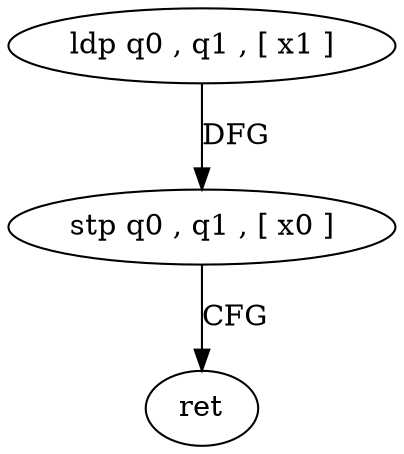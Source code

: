 digraph "func" {
"4258696" [label = "ldp q0 , q1 , [ x1 ]" ]
"4258700" [label = "stp q0 , q1 , [ x0 ]" ]
"4258704" [label = "ret" ]
"4258696" -> "4258700" [ label = "DFG" ]
"4258700" -> "4258704" [ label = "CFG" ]
}
